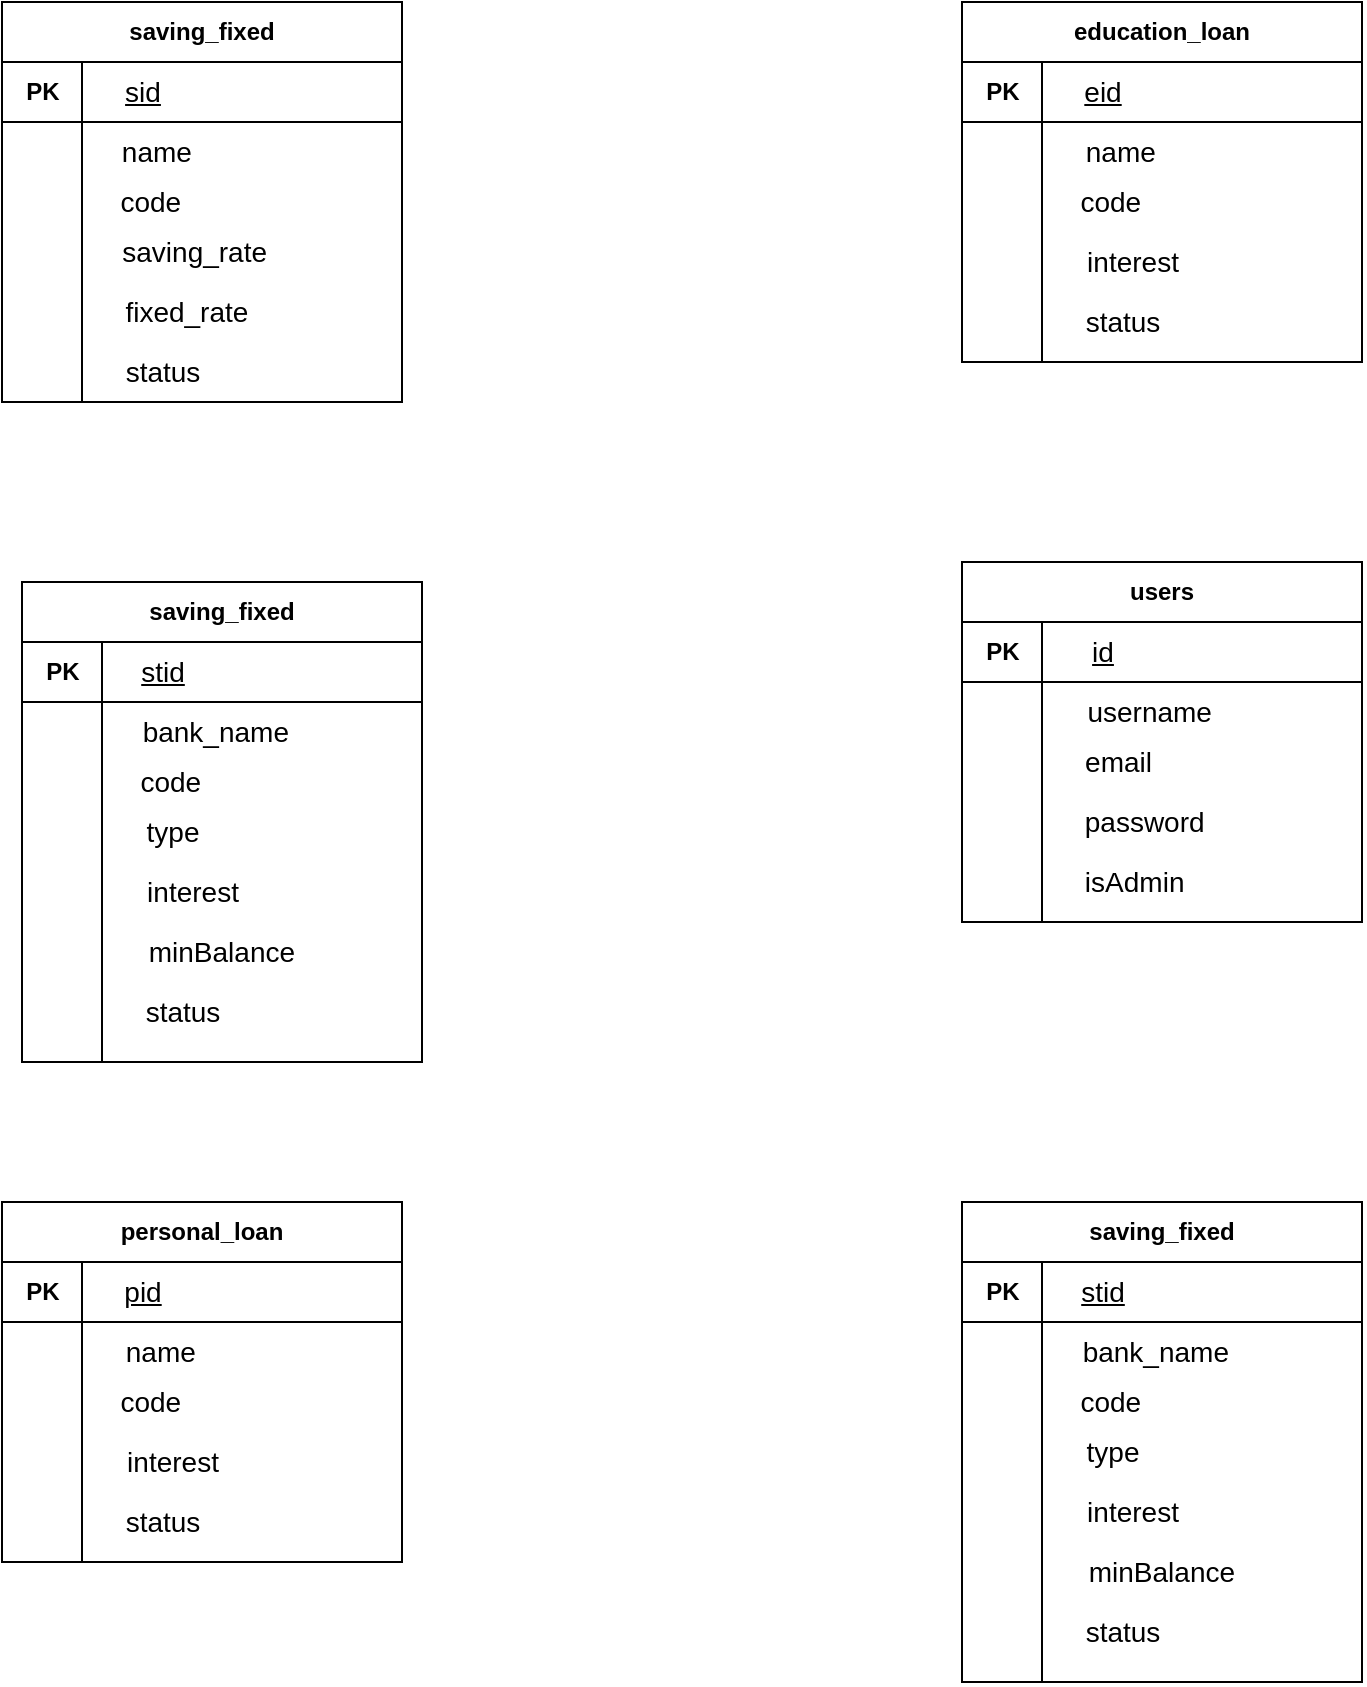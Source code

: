 <mxfile version="23.1.5" type="device">
  <diagram name="Page-1" id="cPItghdY_gWBDkyQqRpp">
    <mxGraphModel dx="1055" dy="1189" grid="1" gridSize="10" guides="1" tooltips="1" connect="1" arrows="1" fold="1" page="1" pageScale="1" pageWidth="850" pageHeight="1100" math="0" shadow="0">
      <root>
        <mxCell id="0" />
        <mxCell id="1" parent="0" />
        <mxCell id="-7PR-wgNFXZOQXTYZh8K-1" value="saving_fixed" style="swimlane;whiteSpace=wrap;html=1;startSize=30;" parent="1" vertex="1">
          <mxGeometry x="320" y="120" width="200" height="200" as="geometry" />
        </mxCell>
        <mxCell id="-7PR-wgNFXZOQXTYZh8K-10" value="" style="endArrow=none;html=1;rounded=0;" parent="-7PR-wgNFXZOQXTYZh8K-1" edge="1">
          <mxGeometry width="50" height="50" relative="1" as="geometry">
            <mxPoint x="40" y="30" as="sourcePoint" />
            <mxPoint x="40" y="200" as="targetPoint" />
          </mxGeometry>
        </mxCell>
        <mxCell id="-7PR-wgNFXZOQXTYZh8K-9" value="" style="endArrow=none;html=1;rounded=0;entryX=1;entryY=0.25;entryDx=0;entryDy=0;" parent="-7PR-wgNFXZOQXTYZh8K-1" edge="1">
          <mxGeometry width="50" height="50" relative="1" as="geometry">
            <mxPoint y="60" as="sourcePoint" />
            <mxPoint x="200" y="60" as="targetPoint" />
          </mxGeometry>
        </mxCell>
        <mxCell id="-7PR-wgNFXZOQXTYZh8K-12" value="&lt;b&gt;PK&lt;/b&gt;" style="text;html=1;align=center;verticalAlign=middle;resizable=0;points=[];autosize=1;strokeColor=none;fillColor=none;" parent="-7PR-wgNFXZOQXTYZh8K-1" vertex="1">
          <mxGeometry y="30" width="40" height="30" as="geometry" />
        </mxCell>
        <mxCell id="-7PR-wgNFXZOQXTYZh8K-13" value="&lt;font style=&quot;font-size: 14px;&quot;&gt;&lt;u&gt;sid&lt;/u&gt;&lt;/font&gt;" style="text;html=1;align=center;verticalAlign=middle;resizable=0;points=[];autosize=1;strokeColor=none;fillColor=none;" parent="-7PR-wgNFXZOQXTYZh8K-1" vertex="1">
          <mxGeometry x="50" y="30" width="40" height="30" as="geometry" />
        </mxCell>
        <mxCell id="-7PR-wgNFXZOQXTYZh8K-14" value="&lt;font style=&quot;font-size: 14px;&quot;&gt;&amp;nbsp;name&lt;/font&gt;" style="text;html=1;align=center;verticalAlign=middle;resizable=0;points=[];autosize=1;strokeColor=none;fillColor=none;" parent="-7PR-wgNFXZOQXTYZh8K-1" vertex="1">
          <mxGeometry x="45" y="60" width="60" height="30" as="geometry" />
        </mxCell>
        <mxCell id="-7PR-wgNFXZOQXTYZh8K-15" value="&lt;font style=&quot;font-size: 14px;&quot;&gt;&amp;nbsp; code&lt;/font&gt;" style="text;html=1;align=center;verticalAlign=middle;resizable=0;points=[];autosize=1;strokeColor=none;fillColor=none;" parent="-7PR-wgNFXZOQXTYZh8K-1" vertex="1">
          <mxGeometry x="40" y="85" width="60" height="30" as="geometry" />
        </mxCell>
        <mxCell id="-7PR-wgNFXZOQXTYZh8K-16" value="&lt;font style=&quot;font-size: 14px;&quot;&gt;&amp;nbsp; &amp;nbsp;saving_rate&lt;/font&gt;" style="text;html=1;align=center;verticalAlign=middle;resizable=0;points=[];autosize=1;strokeColor=none;fillColor=none;" parent="-7PR-wgNFXZOQXTYZh8K-1" vertex="1">
          <mxGeometry x="35" y="110" width="110" height="30" as="geometry" />
        </mxCell>
        <mxCell id="-7PR-wgNFXZOQXTYZh8K-17" value="&lt;font style=&quot;font-size: 14px;&quot;&gt;&amp;nbsp;fixed_rate&lt;/font&gt;" style="text;html=1;align=center;verticalAlign=middle;resizable=0;points=[];autosize=1;strokeColor=none;fillColor=none;" parent="-7PR-wgNFXZOQXTYZh8K-1" vertex="1">
          <mxGeometry x="45" y="140" width="90" height="30" as="geometry" />
        </mxCell>
        <mxCell id="-7PR-wgNFXZOQXTYZh8K-18" value="&lt;font style=&quot;font-size: 14px;&quot;&gt;status&lt;/font&gt;" style="text;html=1;align=center;verticalAlign=middle;resizable=0;points=[];autosize=1;strokeColor=none;fillColor=none;" parent="-7PR-wgNFXZOQXTYZh8K-1" vertex="1">
          <mxGeometry x="50" y="170" width="60" height="30" as="geometry" />
        </mxCell>
        <mxCell id="-7PR-wgNFXZOQXTYZh8K-19" value="saving_fixed" style="swimlane;whiteSpace=wrap;html=1;startSize=30;" parent="1" vertex="1">
          <mxGeometry x="800" y="720" width="200" height="240" as="geometry" />
        </mxCell>
        <mxCell id="-7PR-wgNFXZOQXTYZh8K-20" value="" style="endArrow=none;html=1;rounded=0;" parent="-7PR-wgNFXZOQXTYZh8K-19" edge="1">
          <mxGeometry width="50" height="50" relative="1" as="geometry">
            <mxPoint x="40" y="30" as="sourcePoint" />
            <mxPoint x="40" y="240" as="targetPoint" />
          </mxGeometry>
        </mxCell>
        <mxCell id="-7PR-wgNFXZOQXTYZh8K-21" value="" style="endArrow=none;html=1;rounded=0;entryX=1;entryY=0.25;entryDx=0;entryDy=0;" parent="-7PR-wgNFXZOQXTYZh8K-19" edge="1">
          <mxGeometry width="50" height="50" relative="1" as="geometry">
            <mxPoint y="60" as="sourcePoint" />
            <mxPoint x="200" y="60" as="targetPoint" />
          </mxGeometry>
        </mxCell>
        <mxCell id="-7PR-wgNFXZOQXTYZh8K-22" value="&lt;b&gt;PK&lt;/b&gt;" style="text;html=1;align=center;verticalAlign=middle;resizable=0;points=[];autosize=1;strokeColor=none;fillColor=none;" parent="-7PR-wgNFXZOQXTYZh8K-19" vertex="1">
          <mxGeometry y="30" width="40" height="30" as="geometry" />
        </mxCell>
        <mxCell id="-7PR-wgNFXZOQXTYZh8K-23" value="&lt;font style=&quot;font-size: 14px;&quot;&gt;&lt;u&gt;stid&lt;/u&gt;&lt;/font&gt;" style="text;html=1;align=center;verticalAlign=middle;resizable=0;points=[];autosize=1;strokeColor=none;fillColor=none;" parent="-7PR-wgNFXZOQXTYZh8K-19" vertex="1">
          <mxGeometry x="45" y="30" width="50" height="30" as="geometry" />
        </mxCell>
        <mxCell id="-7PR-wgNFXZOQXTYZh8K-24" value="&lt;font style=&quot;font-size: 14px;&quot;&gt;&amp;nbsp; &amp;nbsp; &amp;nbsp; &amp;nbsp; &amp;nbsp; &amp;nbsp;bank_name&lt;/font&gt;" style="text;html=1;align=center;verticalAlign=middle;resizable=0;points=[];autosize=1;strokeColor=none;fillColor=none;" parent="-7PR-wgNFXZOQXTYZh8K-19" vertex="1">
          <mxGeometry x="5" y="60" width="140" height="30" as="geometry" />
        </mxCell>
        <mxCell id="-7PR-wgNFXZOQXTYZh8K-25" value="&lt;font style=&quot;font-size: 14px;&quot;&gt;&amp;nbsp; code&lt;/font&gt;" style="text;html=1;align=center;verticalAlign=middle;resizable=0;points=[];autosize=1;strokeColor=none;fillColor=none;" parent="-7PR-wgNFXZOQXTYZh8K-19" vertex="1">
          <mxGeometry x="40" y="85" width="60" height="30" as="geometry" />
        </mxCell>
        <mxCell id="-7PR-wgNFXZOQXTYZh8K-26" value="&lt;font style=&quot;font-size: 14px;&quot;&gt;type&lt;/font&gt;" style="text;html=1;align=center;verticalAlign=middle;resizable=0;points=[];autosize=1;strokeColor=none;fillColor=none;" parent="-7PR-wgNFXZOQXTYZh8K-19" vertex="1">
          <mxGeometry x="50" y="110" width="50" height="30" as="geometry" />
        </mxCell>
        <mxCell id="-7PR-wgNFXZOQXTYZh8K-27" value="&lt;font style=&quot;font-size: 14px;&quot;&gt;interest&lt;/font&gt;" style="text;html=1;align=center;verticalAlign=middle;resizable=0;points=[];autosize=1;strokeColor=none;fillColor=none;" parent="-7PR-wgNFXZOQXTYZh8K-19" vertex="1">
          <mxGeometry x="50" y="140" width="70" height="30" as="geometry" />
        </mxCell>
        <mxCell id="-7PR-wgNFXZOQXTYZh8K-28" value="&lt;font style=&quot;font-size: 14px;&quot;&gt;&amp;nbsp; &amp;nbsp; &amp;nbsp; &amp;nbsp; &amp;nbsp; minBalance&lt;/font&gt;" style="text;html=1;align=center;verticalAlign=middle;resizable=0;points=[];autosize=1;strokeColor=none;fillColor=none;" parent="-7PR-wgNFXZOQXTYZh8K-19" vertex="1">
          <mxGeometry x="10" y="170" width="140" height="30" as="geometry" />
        </mxCell>
        <mxCell id="-7PR-wgNFXZOQXTYZh8K-29" value="&lt;font style=&quot;font-size: 14px;&quot;&gt;status&lt;/font&gt;" style="text;html=1;align=center;verticalAlign=middle;resizable=0;points=[];autosize=1;strokeColor=none;fillColor=none;" parent="-7PR-wgNFXZOQXTYZh8K-19" vertex="1">
          <mxGeometry x="50" y="200" width="60" height="30" as="geometry" />
        </mxCell>
        <mxCell id="-7PR-wgNFXZOQXTYZh8K-31" value="personal_loan" style="swimlane;whiteSpace=wrap;html=1;startSize=30;" parent="1" vertex="1">
          <mxGeometry x="320" y="720" width="200" height="180" as="geometry" />
        </mxCell>
        <mxCell id="-7PR-wgNFXZOQXTYZh8K-32" value="" style="endArrow=none;html=1;rounded=0;" parent="-7PR-wgNFXZOQXTYZh8K-31" edge="1">
          <mxGeometry width="50" height="50" relative="1" as="geometry">
            <mxPoint x="40" y="30" as="sourcePoint" />
            <mxPoint x="40" y="180" as="targetPoint" />
          </mxGeometry>
        </mxCell>
        <mxCell id="-7PR-wgNFXZOQXTYZh8K-33" value="" style="endArrow=none;html=1;rounded=0;entryX=1;entryY=0.25;entryDx=0;entryDy=0;" parent="-7PR-wgNFXZOQXTYZh8K-31" edge="1">
          <mxGeometry width="50" height="50" relative="1" as="geometry">
            <mxPoint y="60" as="sourcePoint" />
            <mxPoint x="200" y="60" as="targetPoint" />
          </mxGeometry>
        </mxCell>
        <mxCell id="-7PR-wgNFXZOQXTYZh8K-34" value="&lt;b&gt;PK&lt;/b&gt;" style="text;html=1;align=center;verticalAlign=middle;resizable=0;points=[];autosize=1;strokeColor=none;fillColor=none;" parent="-7PR-wgNFXZOQXTYZh8K-31" vertex="1">
          <mxGeometry y="30" width="40" height="30" as="geometry" />
        </mxCell>
        <mxCell id="-7PR-wgNFXZOQXTYZh8K-35" value="&lt;font style=&quot;font-size: 14px;&quot;&gt;&lt;u&gt;pid&lt;/u&gt;&lt;/font&gt;" style="text;html=1;align=center;verticalAlign=middle;resizable=0;points=[];autosize=1;strokeColor=none;fillColor=none;" parent="-7PR-wgNFXZOQXTYZh8K-31" vertex="1">
          <mxGeometry x="50" y="30" width="40" height="30" as="geometry" />
        </mxCell>
        <mxCell id="-7PR-wgNFXZOQXTYZh8K-36" value="&lt;font style=&quot;font-size: 14px;&quot;&gt;&amp;nbsp; name&lt;/font&gt;" style="text;html=1;align=center;verticalAlign=middle;resizable=0;points=[];autosize=1;strokeColor=none;fillColor=none;" parent="-7PR-wgNFXZOQXTYZh8K-31" vertex="1">
          <mxGeometry x="40" y="60" width="70" height="30" as="geometry" />
        </mxCell>
        <mxCell id="-7PR-wgNFXZOQXTYZh8K-37" value="&lt;font style=&quot;font-size: 14px;&quot;&gt;&amp;nbsp; code&lt;/font&gt;" style="text;html=1;align=center;verticalAlign=middle;resizable=0;points=[];autosize=1;strokeColor=none;fillColor=none;" parent="-7PR-wgNFXZOQXTYZh8K-31" vertex="1">
          <mxGeometry x="40" y="85" width="60" height="30" as="geometry" />
        </mxCell>
        <mxCell id="-7PR-wgNFXZOQXTYZh8K-39" value="&lt;font style=&quot;font-size: 14px;&quot;&gt;interest&lt;/font&gt;" style="text;html=1;align=center;verticalAlign=middle;resizable=0;points=[];autosize=1;strokeColor=none;fillColor=none;" parent="-7PR-wgNFXZOQXTYZh8K-31" vertex="1">
          <mxGeometry x="50" y="115" width="70" height="30" as="geometry" />
        </mxCell>
        <mxCell id="-7PR-wgNFXZOQXTYZh8K-41" value="&lt;font style=&quot;font-size: 14px;&quot;&gt;status&lt;/font&gt;" style="text;html=1;align=center;verticalAlign=middle;resizable=0;points=[];autosize=1;strokeColor=none;fillColor=none;" parent="-7PR-wgNFXZOQXTYZh8K-31" vertex="1">
          <mxGeometry x="50" y="145" width="60" height="30" as="geometry" />
        </mxCell>
        <mxCell id="cGJWZeEjCnaheSIyRy3c-1" value="education_loan" style="swimlane;whiteSpace=wrap;html=1;startSize=30;" vertex="1" parent="1">
          <mxGeometry x="800" y="120" width="200" height="180" as="geometry" />
        </mxCell>
        <mxCell id="cGJWZeEjCnaheSIyRy3c-2" value="" style="endArrow=none;html=1;rounded=0;" edge="1" parent="cGJWZeEjCnaheSIyRy3c-1">
          <mxGeometry width="50" height="50" relative="1" as="geometry">
            <mxPoint x="40" y="30" as="sourcePoint" />
            <mxPoint x="40" y="180" as="targetPoint" />
          </mxGeometry>
        </mxCell>
        <mxCell id="cGJWZeEjCnaheSIyRy3c-3" value="" style="endArrow=none;html=1;rounded=0;entryX=1;entryY=0.25;entryDx=0;entryDy=0;" edge="1" parent="cGJWZeEjCnaheSIyRy3c-1">
          <mxGeometry width="50" height="50" relative="1" as="geometry">
            <mxPoint y="60" as="sourcePoint" />
            <mxPoint x="200" y="60" as="targetPoint" />
          </mxGeometry>
        </mxCell>
        <mxCell id="cGJWZeEjCnaheSIyRy3c-4" value="&lt;b&gt;PK&lt;/b&gt;" style="text;html=1;align=center;verticalAlign=middle;resizable=0;points=[];autosize=1;strokeColor=none;fillColor=none;" vertex="1" parent="cGJWZeEjCnaheSIyRy3c-1">
          <mxGeometry y="30" width="40" height="30" as="geometry" />
        </mxCell>
        <mxCell id="cGJWZeEjCnaheSIyRy3c-5" value="&lt;font style=&quot;font-size: 14px;&quot;&gt;&lt;u&gt;eid&lt;/u&gt;&lt;/font&gt;" style="text;html=1;align=center;verticalAlign=middle;resizable=0;points=[];autosize=1;strokeColor=none;fillColor=none;" vertex="1" parent="cGJWZeEjCnaheSIyRy3c-1">
          <mxGeometry x="50" y="30" width="40" height="30" as="geometry" />
        </mxCell>
        <mxCell id="cGJWZeEjCnaheSIyRy3c-6" value="&lt;font style=&quot;font-size: 14px;&quot;&gt;&amp;nbsp; name&lt;/font&gt;" style="text;html=1;align=center;verticalAlign=middle;resizable=0;points=[];autosize=1;strokeColor=none;fillColor=none;" vertex="1" parent="cGJWZeEjCnaheSIyRy3c-1">
          <mxGeometry x="40" y="60" width="70" height="30" as="geometry" />
        </mxCell>
        <mxCell id="cGJWZeEjCnaheSIyRy3c-7" value="&lt;font style=&quot;font-size: 14px;&quot;&gt;&amp;nbsp; code&lt;/font&gt;" style="text;html=1;align=center;verticalAlign=middle;resizable=0;points=[];autosize=1;strokeColor=none;fillColor=none;" vertex="1" parent="cGJWZeEjCnaheSIyRy3c-1">
          <mxGeometry x="40" y="85" width="60" height="30" as="geometry" />
        </mxCell>
        <mxCell id="cGJWZeEjCnaheSIyRy3c-8" value="&lt;font style=&quot;font-size: 14px;&quot;&gt;interest&lt;/font&gt;" style="text;html=1;align=center;verticalAlign=middle;resizable=0;points=[];autosize=1;strokeColor=none;fillColor=none;" vertex="1" parent="cGJWZeEjCnaheSIyRy3c-1">
          <mxGeometry x="50" y="115" width="70" height="30" as="geometry" />
        </mxCell>
        <mxCell id="cGJWZeEjCnaheSIyRy3c-9" value="&lt;font style=&quot;font-size: 14px;&quot;&gt;status&lt;/font&gt;" style="text;html=1;align=center;verticalAlign=middle;resizable=0;points=[];autosize=1;strokeColor=none;fillColor=none;" vertex="1" parent="cGJWZeEjCnaheSIyRy3c-1">
          <mxGeometry x="50" y="145" width="60" height="30" as="geometry" />
        </mxCell>
        <mxCell id="cGJWZeEjCnaheSIyRy3c-10" value="users" style="swimlane;whiteSpace=wrap;html=1;startSize=30;" vertex="1" parent="1">
          <mxGeometry x="800" y="400" width="200" height="180" as="geometry" />
        </mxCell>
        <mxCell id="cGJWZeEjCnaheSIyRy3c-11" value="" style="endArrow=none;html=1;rounded=0;" edge="1" parent="cGJWZeEjCnaheSIyRy3c-10">
          <mxGeometry width="50" height="50" relative="1" as="geometry">
            <mxPoint x="40" y="30" as="sourcePoint" />
            <mxPoint x="40" y="180" as="targetPoint" />
          </mxGeometry>
        </mxCell>
        <mxCell id="cGJWZeEjCnaheSIyRy3c-12" value="" style="endArrow=none;html=1;rounded=0;entryX=1;entryY=0.25;entryDx=0;entryDy=0;" edge="1" parent="cGJWZeEjCnaheSIyRy3c-10">
          <mxGeometry width="50" height="50" relative="1" as="geometry">
            <mxPoint y="60" as="sourcePoint" />
            <mxPoint x="200" y="60" as="targetPoint" />
          </mxGeometry>
        </mxCell>
        <mxCell id="cGJWZeEjCnaheSIyRy3c-13" value="&lt;b&gt;PK&lt;/b&gt;" style="text;html=1;align=center;verticalAlign=middle;resizable=0;points=[];autosize=1;strokeColor=none;fillColor=none;" vertex="1" parent="cGJWZeEjCnaheSIyRy3c-10">
          <mxGeometry y="30" width="40" height="30" as="geometry" />
        </mxCell>
        <mxCell id="cGJWZeEjCnaheSIyRy3c-14" value="&lt;font style=&quot;font-size: 14px;&quot;&gt;&lt;u&gt;id&lt;/u&gt;&lt;/font&gt;" style="text;html=1;align=center;verticalAlign=middle;resizable=0;points=[];autosize=1;strokeColor=none;fillColor=none;" vertex="1" parent="cGJWZeEjCnaheSIyRy3c-10">
          <mxGeometry x="55" y="30" width="30" height="30" as="geometry" />
        </mxCell>
        <mxCell id="cGJWZeEjCnaheSIyRy3c-15" value="&lt;font style=&quot;font-size: 14px;&quot;&gt;&amp;nbsp; &amp;nbsp; &amp;nbsp; &amp;nbsp; &amp;nbsp; &amp;nbsp; username&lt;/font&gt;" style="text;html=1;align=center;verticalAlign=middle;resizable=0;points=[];autosize=1;strokeColor=none;fillColor=none;" vertex="1" parent="cGJWZeEjCnaheSIyRy3c-10">
          <mxGeometry x="5" y="60" width="130" height="30" as="geometry" />
        </mxCell>
        <mxCell id="cGJWZeEjCnaheSIyRy3c-16" value="&lt;font style=&quot;font-size: 14px;&quot;&gt;&amp;nbsp; &amp;nbsp; email&lt;/font&gt;" style="text;html=1;align=center;verticalAlign=middle;resizable=0;points=[];autosize=1;strokeColor=none;fillColor=none;" vertex="1" parent="cGJWZeEjCnaheSIyRy3c-10">
          <mxGeometry x="35" y="85" width="70" height="30" as="geometry" />
        </mxCell>
        <mxCell id="cGJWZeEjCnaheSIyRy3c-17" value="&lt;font style=&quot;font-size: 14px;&quot;&gt;&amp;nbsp; &amp;nbsp;password&lt;/font&gt;" style="text;html=1;align=center;verticalAlign=middle;resizable=0;points=[];autosize=1;strokeColor=none;fillColor=none;" vertex="1" parent="cGJWZeEjCnaheSIyRy3c-10">
          <mxGeometry x="35" y="115" width="100" height="30" as="geometry" />
        </mxCell>
        <mxCell id="cGJWZeEjCnaheSIyRy3c-18" value="&lt;font style=&quot;font-size: 14px;&quot;&gt;&amp;nbsp; &amp;nbsp;isAdmin&lt;/font&gt;" style="text;html=1;align=center;verticalAlign=middle;resizable=0;points=[];autosize=1;strokeColor=none;fillColor=none;" vertex="1" parent="cGJWZeEjCnaheSIyRy3c-10">
          <mxGeometry x="40" y="145" width="80" height="30" as="geometry" />
        </mxCell>
        <mxCell id="cGJWZeEjCnaheSIyRy3c-19" value="saving_fixed" style="swimlane;whiteSpace=wrap;html=1;startSize=30;" vertex="1" parent="1">
          <mxGeometry x="330" y="410" width="200" height="240" as="geometry" />
        </mxCell>
        <mxCell id="cGJWZeEjCnaheSIyRy3c-20" value="" style="endArrow=none;html=1;rounded=0;" edge="1" parent="cGJWZeEjCnaheSIyRy3c-19">
          <mxGeometry width="50" height="50" relative="1" as="geometry">
            <mxPoint x="40" y="30" as="sourcePoint" />
            <mxPoint x="40" y="240" as="targetPoint" />
          </mxGeometry>
        </mxCell>
        <mxCell id="cGJWZeEjCnaheSIyRy3c-21" value="" style="endArrow=none;html=1;rounded=0;entryX=1;entryY=0.25;entryDx=0;entryDy=0;" edge="1" parent="cGJWZeEjCnaheSIyRy3c-19">
          <mxGeometry width="50" height="50" relative="1" as="geometry">
            <mxPoint y="60" as="sourcePoint" />
            <mxPoint x="200" y="60" as="targetPoint" />
          </mxGeometry>
        </mxCell>
        <mxCell id="cGJWZeEjCnaheSIyRy3c-22" value="&lt;b&gt;PK&lt;/b&gt;" style="text;html=1;align=center;verticalAlign=middle;resizable=0;points=[];autosize=1;strokeColor=none;fillColor=none;" vertex="1" parent="cGJWZeEjCnaheSIyRy3c-19">
          <mxGeometry y="30" width="40" height="30" as="geometry" />
        </mxCell>
        <mxCell id="cGJWZeEjCnaheSIyRy3c-23" value="&lt;font style=&quot;font-size: 14px;&quot;&gt;&lt;u&gt;stid&lt;/u&gt;&lt;/font&gt;" style="text;html=1;align=center;verticalAlign=middle;resizable=0;points=[];autosize=1;strokeColor=none;fillColor=none;" vertex="1" parent="cGJWZeEjCnaheSIyRy3c-19">
          <mxGeometry x="45" y="30" width="50" height="30" as="geometry" />
        </mxCell>
        <mxCell id="cGJWZeEjCnaheSIyRy3c-24" value="&lt;font style=&quot;font-size: 14px;&quot;&gt;&amp;nbsp; &amp;nbsp; &amp;nbsp; &amp;nbsp; &amp;nbsp; &amp;nbsp;bank_name&lt;/font&gt;" style="text;html=1;align=center;verticalAlign=middle;resizable=0;points=[];autosize=1;strokeColor=none;fillColor=none;" vertex="1" parent="cGJWZeEjCnaheSIyRy3c-19">
          <mxGeometry x="5" y="60" width="140" height="30" as="geometry" />
        </mxCell>
        <mxCell id="cGJWZeEjCnaheSIyRy3c-25" value="&lt;font style=&quot;font-size: 14px;&quot;&gt;&amp;nbsp; code&lt;/font&gt;" style="text;html=1;align=center;verticalAlign=middle;resizable=0;points=[];autosize=1;strokeColor=none;fillColor=none;" vertex="1" parent="cGJWZeEjCnaheSIyRy3c-19">
          <mxGeometry x="40" y="85" width="60" height="30" as="geometry" />
        </mxCell>
        <mxCell id="cGJWZeEjCnaheSIyRy3c-26" value="&lt;font style=&quot;font-size: 14px;&quot;&gt;type&lt;/font&gt;" style="text;html=1;align=center;verticalAlign=middle;resizable=0;points=[];autosize=1;strokeColor=none;fillColor=none;" vertex="1" parent="cGJWZeEjCnaheSIyRy3c-19">
          <mxGeometry x="50" y="110" width="50" height="30" as="geometry" />
        </mxCell>
        <mxCell id="cGJWZeEjCnaheSIyRy3c-27" value="&lt;font style=&quot;font-size: 14px;&quot;&gt;interest&lt;/font&gt;" style="text;html=1;align=center;verticalAlign=middle;resizable=0;points=[];autosize=1;strokeColor=none;fillColor=none;" vertex="1" parent="cGJWZeEjCnaheSIyRy3c-19">
          <mxGeometry x="50" y="140" width="70" height="30" as="geometry" />
        </mxCell>
        <mxCell id="cGJWZeEjCnaheSIyRy3c-28" value="&lt;font style=&quot;font-size: 14px;&quot;&gt;&amp;nbsp; &amp;nbsp; &amp;nbsp; &amp;nbsp; &amp;nbsp; minBalance&lt;/font&gt;" style="text;html=1;align=center;verticalAlign=middle;resizable=0;points=[];autosize=1;strokeColor=none;fillColor=none;" vertex="1" parent="cGJWZeEjCnaheSIyRy3c-19">
          <mxGeometry x="10" y="170" width="140" height="30" as="geometry" />
        </mxCell>
        <mxCell id="cGJWZeEjCnaheSIyRy3c-29" value="&lt;font style=&quot;font-size: 14px;&quot;&gt;status&lt;/font&gt;" style="text;html=1;align=center;verticalAlign=middle;resizable=0;points=[];autosize=1;strokeColor=none;fillColor=none;" vertex="1" parent="cGJWZeEjCnaheSIyRy3c-19">
          <mxGeometry x="50" y="200" width="60" height="30" as="geometry" />
        </mxCell>
      </root>
    </mxGraphModel>
  </diagram>
</mxfile>
